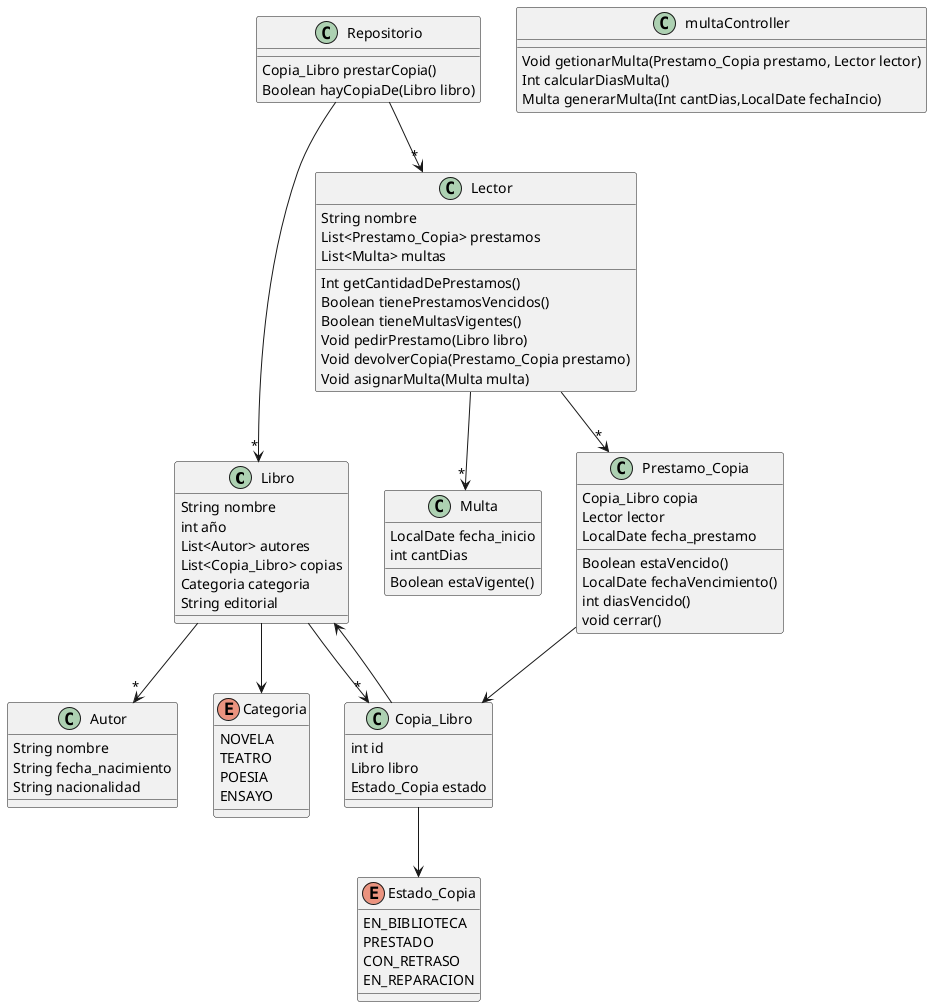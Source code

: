 @startuml
'https://plantuml.com/class-diagram

class Libro {
    String nombre
    int año
    List<Autor> autores
    List<Copia_Libro> copias
    Categoria categoria
    String editorial

}

class Copia_Libro {
    int id
    Libro libro
    Estado_Copia estado

}
class Prestamo_Copia {
    Copia_Libro copia
    Lector lector
    LocalDate fecha_prestamo


    Boolean estaVencido()
    LocalDate fechaVencimiento()
    int diasVencido()
    void cerrar()
}
class Autor {
    String nombre
    String fecha_nacimiento
    String nacionalidad
}

class multaController {

    Void getionarMulta(Prestamo_Copia prestamo, Lector lector)
    Int calcularDiasMulta()
    Multa generarMulta(Int cantDias,LocalDate fechaIncio)
}

enum Categoria {
NOVELA
TEATRO
POESIA
ENSAYO
}
enum Estado_Copia {
EN_BIBLIOTECA
PRESTADO
CON_RETRASO
EN_REPARACION
}

class Lector{
    String nombre
    List<Prestamo_Copia> prestamos
    List<Multa> multas

    Int getCantidadDePrestamos()
    Boolean tienePrestamosVencidos()
    Boolean tieneMultasVigentes()
    Void pedirPrestamo(Libro libro)
    Void devolverCopia(Prestamo_Copia prestamo)
    Void asignarMulta(Multa multa)
}
class Multa{
    LocalDate fecha_inicio
    int cantDias

    Boolean estaVigente()

}
class Repositorio{

    Copia_Libro prestarCopia()
    Boolean hayCopiaDe(Libro libro)
}

Libro --> Categoria
Libro -->"*" Autor
Copia_Libro --> Estado_Copia
Copia_Libro --> Libro
Prestamo_Copia --> Copia_Libro
Lector -->"*" Multa
Libro -->"*" Copia_Libro
Lector -->"*" Prestamo_Copia
Repositorio -->"*" Libro
Repositorio -->"*" Lector

@enduml